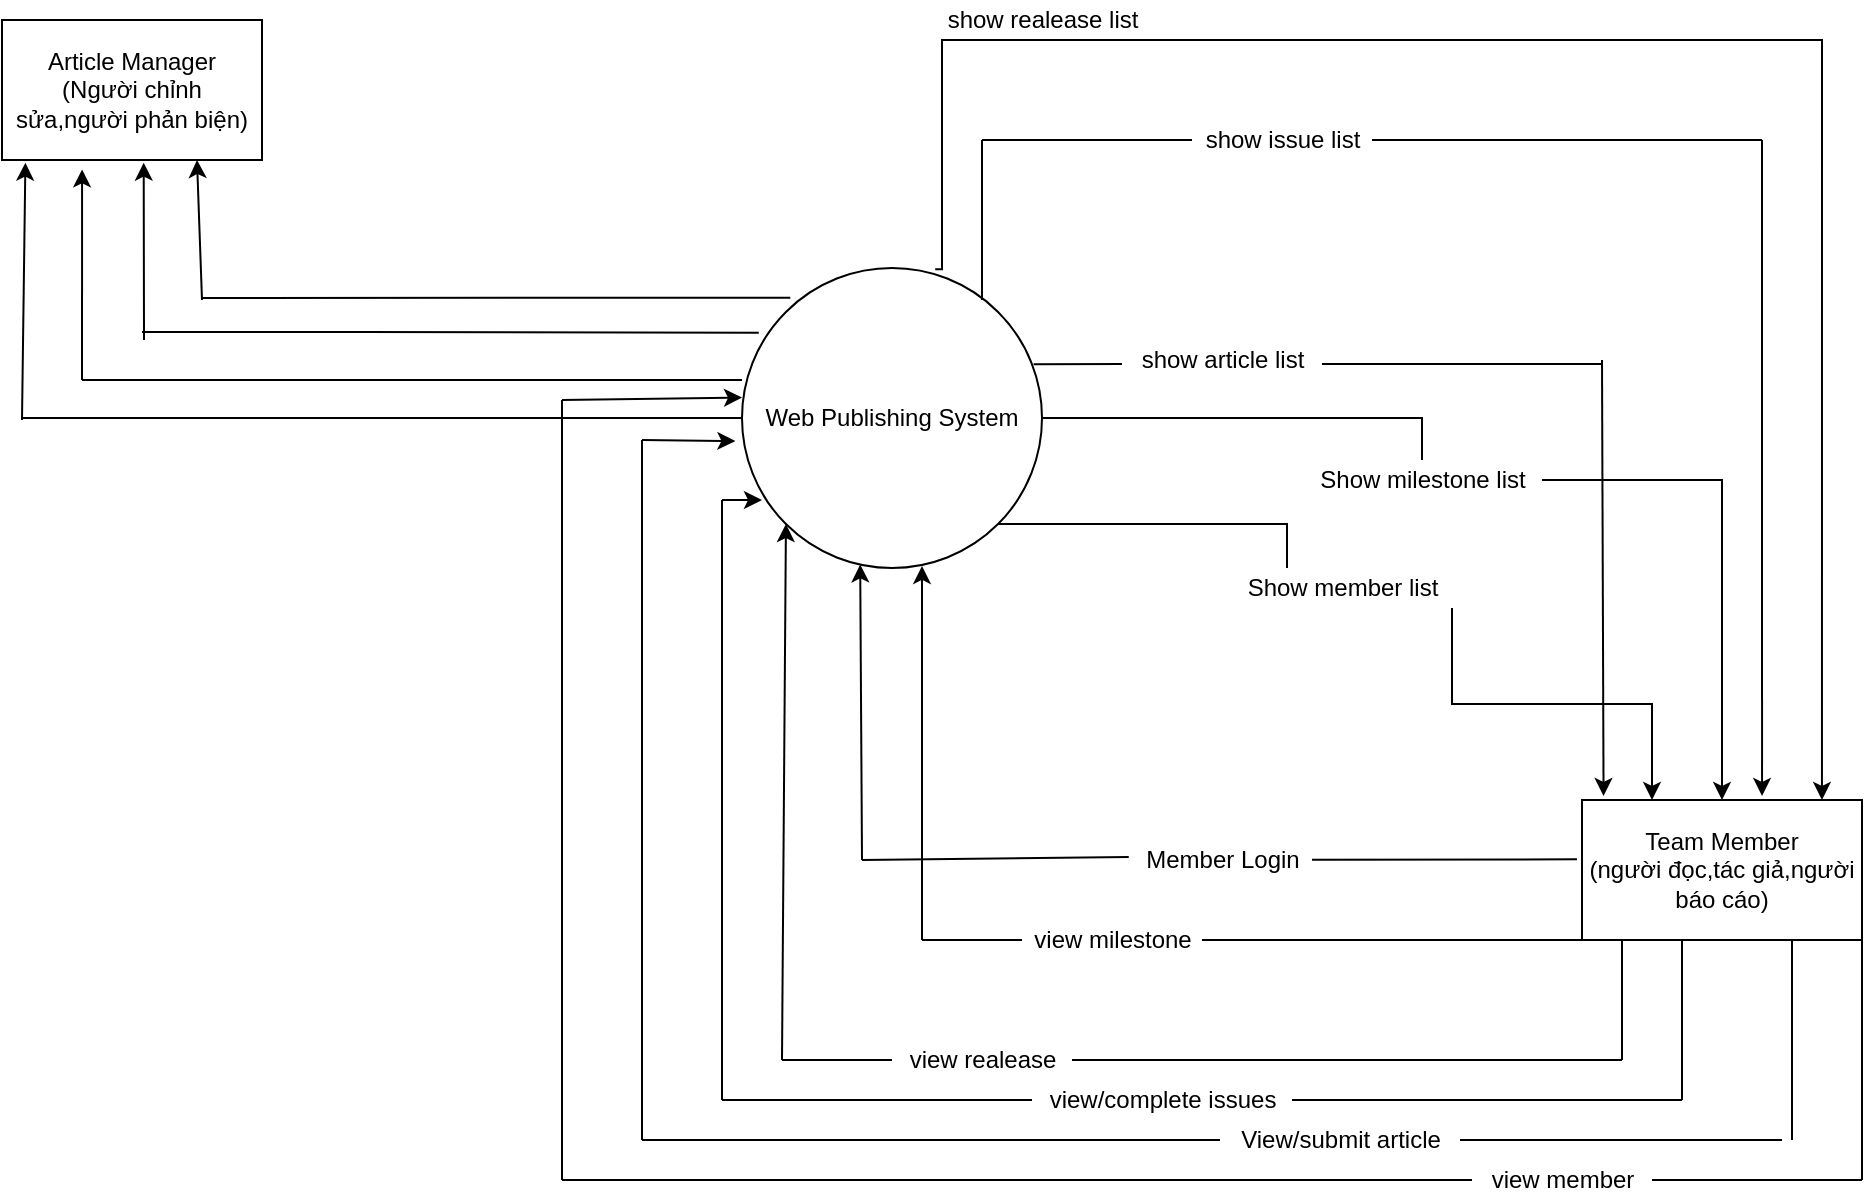<mxfile version="16.4.7" type="github">
  <diagram id="6a731a19-8d31-9384-78a2-239565b7b9f0" name="Page-1">
    <mxGraphModel dx="1185" dy="662" grid="1" gridSize="10" guides="1" tooltips="1" connect="1" arrows="1" fold="1" page="1" pageScale="1" pageWidth="1169" pageHeight="827" background="none" math="0" shadow="0">
      <root>
        <mxCell id="0" />
        <mxCell id="1" parent="0" />
        <mxCell id="uklguWaOaTbAUM6NMsWW-1550" style="edgeStyle=orthogonalEdgeStyle;rounded=0;orthogonalLoop=1;jettySize=auto;html=1;entryX=0.5;entryY=0;entryDx=0;entryDy=0;startArrow=none;" edge="1" parent="1" source="uklguWaOaTbAUM6NMsWW-1567" target="uklguWaOaTbAUM6NMsWW-1549">
          <mxGeometry relative="1" as="geometry" />
        </mxCell>
        <mxCell id="uklguWaOaTbAUM6NMsWW-1559" style="edgeStyle=orthogonalEdgeStyle;rounded=0;orthogonalLoop=1;jettySize=auto;html=1;exitX=1;exitY=1;exitDx=0;exitDy=0;entryX=0.25;entryY=0;entryDx=0;entryDy=0;startArrow=none;" edge="1" parent="1" source="uklguWaOaTbAUM6NMsWW-1565" target="uklguWaOaTbAUM6NMsWW-1549">
          <mxGeometry relative="1" as="geometry">
            <mxPoint x="990" y="520" as="targetPoint" />
          </mxGeometry>
        </mxCell>
        <mxCell id="uklguWaOaTbAUM6NMsWW-1560" style="edgeStyle=orthogonalEdgeStyle;rounded=0;orthogonalLoop=1;jettySize=auto;html=1;exitX=0.644;exitY=0.004;exitDx=0;exitDy=0;entryX=0.857;entryY=0;entryDx=0;entryDy=0;entryPerimeter=0;exitPerimeter=0;" edge="1" parent="1" source="uklguWaOaTbAUM6NMsWW-1546" target="uklguWaOaTbAUM6NMsWW-1549">
          <mxGeometry relative="1" as="geometry">
            <Array as="points">
              <mxPoint x="640" y="265" />
              <mxPoint x="640" y="150" />
              <mxPoint x="1080" y="150" />
            </Array>
          </mxGeometry>
        </mxCell>
        <mxCell id="uklguWaOaTbAUM6NMsWW-1546" value="Web Publishing System" style="ellipse;whiteSpace=wrap;html=1;aspect=fixed;" vertex="1" parent="1">
          <mxGeometry x="540" y="264" width="150" height="150" as="geometry" />
        </mxCell>
        <mxCell id="uklguWaOaTbAUM6NMsWW-1548" value="Article Manager&lt;br&gt;(Người chỉnh sửa,người phản biện)" style="rounded=0;whiteSpace=wrap;html=1;" vertex="1" parent="1">
          <mxGeometry x="170" y="140" width="130" height="70" as="geometry" />
        </mxCell>
        <mxCell id="uklguWaOaTbAUM6NMsWW-1549" value="Team Member&lt;br&gt;(người đọc,tác giả,người báo cáo)" style="rounded=0;whiteSpace=wrap;html=1;" vertex="1" parent="1">
          <mxGeometry x="960" y="530" width="140" height="70" as="geometry" />
        </mxCell>
        <mxCell id="uklguWaOaTbAUM6NMsWW-1563" value="" style="endArrow=none;html=1;rounded=0;startArrow=none;" edge="1" parent="1">
          <mxGeometry width="50" height="50" relative="1" as="geometry">
            <mxPoint x="830" y="312" as="sourcePoint" />
            <mxPoint x="970" y="312" as="targetPoint" />
            <Array as="points">
              <mxPoint x="880" y="312" />
            </Array>
          </mxGeometry>
        </mxCell>
        <mxCell id="uklguWaOaTbAUM6NMsWW-1564" value="" style="endArrow=classic;html=1;rounded=0;entryX=0.077;entryY=-0.029;entryDx=0;entryDy=0;entryPerimeter=0;" edge="1" parent="1" target="uklguWaOaTbAUM6NMsWW-1549">
          <mxGeometry width="50" height="50" relative="1" as="geometry">
            <mxPoint x="970" y="310" as="sourcePoint" />
            <mxPoint x="1000" y="320" as="targetPoint" />
          </mxGeometry>
        </mxCell>
        <mxCell id="uklguWaOaTbAUM6NMsWW-1565" value="Show member list" style="text;html=1;align=center;verticalAlign=middle;resizable=0;points=[];autosize=1;strokeColor=none;fillColor=none;" vertex="1" parent="1">
          <mxGeometry x="785" y="414" width="110" height="20" as="geometry" />
        </mxCell>
        <mxCell id="uklguWaOaTbAUM6NMsWW-1566" value="" style="edgeStyle=orthogonalEdgeStyle;rounded=0;orthogonalLoop=1;jettySize=auto;html=1;exitX=1;exitY=1;exitDx=0;exitDy=0;entryX=0.25;entryY=0;entryDx=0;entryDy=0;endArrow=none;" edge="1" parent="1" source="uklguWaOaTbAUM6NMsWW-1546" target="uklguWaOaTbAUM6NMsWW-1565">
          <mxGeometry relative="1" as="geometry">
            <mxPoint x="995" y="530" as="targetPoint" />
            <mxPoint x="668.033" y="392.033" as="sourcePoint" />
          </mxGeometry>
        </mxCell>
        <mxCell id="uklguWaOaTbAUM6NMsWW-1567" value="Show milestone list" style="text;html=1;align=center;verticalAlign=middle;resizable=0;points=[];autosize=1;strokeColor=none;fillColor=none;" vertex="1" parent="1">
          <mxGeometry x="820" y="360" width="120" height="20" as="geometry" />
        </mxCell>
        <mxCell id="uklguWaOaTbAUM6NMsWW-1568" value="" style="edgeStyle=orthogonalEdgeStyle;rounded=0;orthogonalLoop=1;jettySize=auto;html=1;entryX=0.5;entryY=0;entryDx=0;entryDy=0;endArrow=none;" edge="1" parent="1" source="uklguWaOaTbAUM6NMsWW-1546" target="uklguWaOaTbAUM6NMsWW-1567">
          <mxGeometry relative="1" as="geometry">
            <mxPoint x="690" y="339.0" as="sourcePoint" />
            <mxPoint x="1030" y="530" as="targetPoint" />
          </mxGeometry>
        </mxCell>
        <mxCell id="uklguWaOaTbAUM6NMsWW-1570" value="show article list" style="text;html=1;align=center;verticalAlign=middle;resizable=0;points=[];autosize=1;strokeColor=none;fillColor=none;" vertex="1" parent="1">
          <mxGeometry x="730" y="300" width="100" height="20" as="geometry" />
        </mxCell>
        <mxCell id="uklguWaOaTbAUM6NMsWW-1571" value="" style="endArrow=none;html=1;rounded=0;exitX=0.972;exitY=0.321;exitDx=0;exitDy=0;exitPerimeter=0;" edge="1" parent="1" source="uklguWaOaTbAUM6NMsWW-1546">
          <mxGeometry width="50" height="50" relative="1" as="geometry">
            <mxPoint x="685.8" y="312.15" as="sourcePoint" />
            <mxPoint x="730" y="312" as="targetPoint" />
          </mxGeometry>
        </mxCell>
        <mxCell id="uklguWaOaTbAUM6NMsWW-1579" value="show realease list" style="text;html=1;align=center;verticalAlign=middle;resizable=0;points=[];autosize=1;strokeColor=none;fillColor=none;" vertex="1" parent="1">
          <mxGeometry x="635" y="130" width="110" height="20" as="geometry" />
        </mxCell>
        <mxCell id="uklguWaOaTbAUM6NMsWW-1595" value="" style="endArrow=none;html=1;rounded=0;" edge="1" parent="1">
          <mxGeometry width="50" height="50" relative="1" as="geometry">
            <mxPoint x="1100" y="720" as="sourcePoint" />
            <mxPoint x="1100" y="600" as="targetPoint" />
          </mxGeometry>
        </mxCell>
        <mxCell id="uklguWaOaTbAUM6NMsWW-1596" value="" style="endArrow=none;html=1;rounded=0;startArrow=none;" edge="1" parent="1" source="uklguWaOaTbAUM6NMsWW-1613">
          <mxGeometry width="50" height="50" relative="1" as="geometry">
            <mxPoint x="450" y="720" as="sourcePoint" />
            <mxPoint x="1100" y="720" as="targetPoint" />
          </mxGeometry>
        </mxCell>
        <mxCell id="uklguWaOaTbAUM6NMsWW-1597" value="" style="endArrow=none;html=1;rounded=0;" edge="1" parent="1">
          <mxGeometry width="50" height="50" relative="1" as="geometry">
            <mxPoint x="450" y="720" as="sourcePoint" />
            <mxPoint x="450" y="330" as="targetPoint" />
          </mxGeometry>
        </mxCell>
        <mxCell id="uklguWaOaTbAUM6NMsWW-1598" value="" style="endArrow=classic;html=1;rounded=0;entryX=0;entryY=0.432;entryDx=0;entryDy=0;entryPerimeter=0;" edge="1" parent="1" target="uklguWaOaTbAUM6NMsWW-1546">
          <mxGeometry width="50" height="50" relative="1" as="geometry">
            <mxPoint x="450" y="330" as="sourcePoint" />
            <mxPoint x="500" y="310" as="targetPoint" />
          </mxGeometry>
        </mxCell>
        <mxCell id="uklguWaOaTbAUM6NMsWW-1599" value="" style="endArrow=none;html=1;rounded=0;entryX=0.75;entryY=1;entryDx=0;entryDy=0;" edge="1" parent="1" target="uklguWaOaTbAUM6NMsWW-1549">
          <mxGeometry width="50" height="50" relative="1" as="geometry">
            <mxPoint x="1065" y="700" as="sourcePoint" />
            <mxPoint x="1090" y="600" as="targetPoint" />
          </mxGeometry>
        </mxCell>
        <mxCell id="uklguWaOaTbAUM6NMsWW-1602" value="" style="endArrow=none;html=1;rounded=0;startArrow=none;" edge="1" parent="1" source="uklguWaOaTbAUM6NMsWW-1605">
          <mxGeometry width="50" height="50" relative="1" as="geometry">
            <mxPoint x="490" y="700" as="sourcePoint" />
            <mxPoint x="1060" y="700" as="targetPoint" />
          </mxGeometry>
        </mxCell>
        <mxCell id="uklguWaOaTbAUM6NMsWW-1603" value="" style="endArrow=none;html=1;rounded=0;" edge="1" parent="1">
          <mxGeometry width="50" height="50" relative="1" as="geometry">
            <mxPoint x="490" y="700" as="sourcePoint" />
            <mxPoint x="490" y="350" as="targetPoint" />
          </mxGeometry>
        </mxCell>
        <mxCell id="uklguWaOaTbAUM6NMsWW-1604" value="" style="endArrow=classic;html=1;rounded=0;entryX=-0.022;entryY=0.577;entryDx=0;entryDy=0;entryPerimeter=0;" edge="1" parent="1" target="uklguWaOaTbAUM6NMsWW-1546">
          <mxGeometry width="50" height="50" relative="1" as="geometry">
            <mxPoint x="490" y="350" as="sourcePoint" />
            <mxPoint x="540" y="340" as="targetPoint" />
          </mxGeometry>
        </mxCell>
        <mxCell id="uklguWaOaTbAUM6NMsWW-1605" value="View/submit article" style="text;html=1;align=center;verticalAlign=middle;resizable=0;points=[];autosize=1;strokeColor=none;fillColor=none;" vertex="1" parent="1">
          <mxGeometry x="779" y="690" width="120" height="20" as="geometry" />
        </mxCell>
        <mxCell id="uklguWaOaTbAUM6NMsWW-1606" value="" style="endArrow=none;html=1;rounded=0;" edge="1" parent="1" target="uklguWaOaTbAUM6NMsWW-1605">
          <mxGeometry width="50" height="50" relative="1" as="geometry">
            <mxPoint x="490" y="700" as="sourcePoint" />
            <mxPoint x="1060" y="700" as="targetPoint" />
          </mxGeometry>
        </mxCell>
        <mxCell id="uklguWaOaTbAUM6NMsWW-1607" value="" style="endArrow=none;html=1;rounded=0;" edge="1" parent="1">
          <mxGeometry width="50" height="50" relative="1" as="geometry">
            <mxPoint x="1010" y="680" as="sourcePoint" />
            <mxPoint x="1010" y="600" as="targetPoint" />
          </mxGeometry>
        </mxCell>
        <mxCell id="uklguWaOaTbAUM6NMsWW-1608" value="" style="endArrow=none;html=1;rounded=0;startArrow=none;" edge="1" parent="1" source="uklguWaOaTbAUM6NMsWW-1611">
          <mxGeometry width="50" height="50" relative="1" as="geometry">
            <mxPoint x="530" y="680" as="sourcePoint" />
            <mxPoint x="1010" y="680" as="targetPoint" />
          </mxGeometry>
        </mxCell>
        <mxCell id="uklguWaOaTbAUM6NMsWW-1609" value="" style="endArrow=none;html=1;rounded=0;" edge="1" parent="1">
          <mxGeometry width="50" height="50" relative="1" as="geometry">
            <mxPoint x="530" y="680" as="sourcePoint" />
            <mxPoint x="530" y="380" as="targetPoint" />
          </mxGeometry>
        </mxCell>
        <mxCell id="uklguWaOaTbAUM6NMsWW-1610" value="" style="endArrow=classic;html=1;rounded=0;" edge="1" parent="1">
          <mxGeometry width="50" height="50" relative="1" as="geometry">
            <mxPoint x="530" y="380" as="sourcePoint" />
            <mxPoint x="550" y="380" as="targetPoint" />
          </mxGeometry>
        </mxCell>
        <mxCell id="uklguWaOaTbAUM6NMsWW-1611" value="view/complete issues" style="text;html=1;align=center;verticalAlign=middle;resizable=0;points=[];autosize=1;strokeColor=none;fillColor=none;" vertex="1" parent="1">
          <mxGeometry x="685" y="670" width="130" height="20" as="geometry" />
        </mxCell>
        <mxCell id="uklguWaOaTbAUM6NMsWW-1612" value="" style="endArrow=none;html=1;rounded=0;" edge="1" parent="1" target="uklguWaOaTbAUM6NMsWW-1611">
          <mxGeometry width="50" height="50" relative="1" as="geometry">
            <mxPoint x="530" y="680" as="sourcePoint" />
            <mxPoint x="1010" y="680" as="targetPoint" />
          </mxGeometry>
        </mxCell>
        <mxCell id="uklguWaOaTbAUM6NMsWW-1613" value="view member" style="text;html=1;align=center;verticalAlign=middle;resizable=0;points=[];autosize=1;strokeColor=none;fillColor=none;" vertex="1" parent="1">
          <mxGeometry x="905" y="710" width="90" height="20" as="geometry" />
        </mxCell>
        <mxCell id="uklguWaOaTbAUM6NMsWW-1614" value="" style="endArrow=none;html=1;rounded=0;" edge="1" parent="1" target="uklguWaOaTbAUM6NMsWW-1613">
          <mxGeometry width="50" height="50" relative="1" as="geometry">
            <mxPoint x="450" y="720" as="sourcePoint" />
            <mxPoint x="1100" y="720" as="targetPoint" />
          </mxGeometry>
        </mxCell>
        <mxCell id="uklguWaOaTbAUM6NMsWW-1618" value="" style="endArrow=none;html=1;rounded=0;entryX=-0.018;entryY=0.424;entryDx=0;entryDy=0;entryPerimeter=0;startArrow=none;" edge="1" parent="1" source="uklguWaOaTbAUM6NMsWW-1620" target="uklguWaOaTbAUM6NMsWW-1549">
          <mxGeometry width="50" height="50" relative="1" as="geometry">
            <mxPoint x="600" y="560" as="sourcePoint" />
            <mxPoint x="960" y="540" as="targetPoint" />
          </mxGeometry>
        </mxCell>
        <mxCell id="uklguWaOaTbAUM6NMsWW-1619" value="" style="endArrow=classic;html=1;rounded=0;entryX=0.394;entryY=0.988;entryDx=0;entryDy=0;entryPerimeter=0;" edge="1" parent="1" target="uklguWaOaTbAUM6NMsWW-1546">
          <mxGeometry width="50" height="50" relative="1" as="geometry">
            <mxPoint x="600" y="560" as="sourcePoint" />
            <mxPoint x="650" y="510" as="targetPoint" />
          </mxGeometry>
        </mxCell>
        <mxCell id="uklguWaOaTbAUM6NMsWW-1620" value="Member Login" style="text;html=1;align=center;verticalAlign=middle;resizable=0;points=[];autosize=1;strokeColor=none;fillColor=none;rotation=0;" vertex="1" parent="1">
          <mxGeometry x="735" y="550" width="90" height="20" as="geometry" />
        </mxCell>
        <mxCell id="uklguWaOaTbAUM6NMsWW-1621" value="" style="endArrow=none;html=1;rounded=0;entryX=-0.018;entryY=0.424;entryDx=0;entryDy=0;entryPerimeter=0;" edge="1" parent="1" target="uklguWaOaTbAUM6NMsWW-1620">
          <mxGeometry width="50" height="50" relative="1" as="geometry">
            <mxPoint x="600" y="560" as="sourcePoint" />
            <mxPoint x="957.48" y="559.68" as="targetPoint" />
          </mxGeometry>
        </mxCell>
        <mxCell id="uklguWaOaTbAUM6NMsWW-1622" value="" style="endArrow=none;html=1;rounded=0;" edge="1" parent="1">
          <mxGeometry width="50" height="50" relative="1" as="geometry">
            <mxPoint x="660" y="280" as="sourcePoint" />
            <mxPoint x="660" y="200" as="targetPoint" />
          </mxGeometry>
        </mxCell>
        <mxCell id="uklguWaOaTbAUM6NMsWW-1623" value="" style="endArrow=none;html=1;rounded=0;startArrow=none;" edge="1" parent="1" source="uklguWaOaTbAUM6NMsWW-1625">
          <mxGeometry width="50" height="50" relative="1" as="geometry">
            <mxPoint x="660" y="200" as="sourcePoint" />
            <mxPoint x="1050" y="200" as="targetPoint" />
          </mxGeometry>
        </mxCell>
        <mxCell id="uklguWaOaTbAUM6NMsWW-1624" value="" style="endArrow=classic;html=1;rounded=0;entryX=0.643;entryY=-0.029;entryDx=0;entryDy=0;entryPerimeter=0;" edge="1" parent="1" target="uklguWaOaTbAUM6NMsWW-1549">
          <mxGeometry width="50" height="50" relative="1" as="geometry">
            <mxPoint x="1050" y="200" as="sourcePoint" />
            <mxPoint x="1100" y="200" as="targetPoint" />
          </mxGeometry>
        </mxCell>
        <mxCell id="uklguWaOaTbAUM6NMsWW-1625" value="show issue list" style="text;html=1;align=center;verticalAlign=middle;resizable=0;points=[];autosize=1;strokeColor=none;fillColor=none;" vertex="1" parent="1">
          <mxGeometry x="765" y="190" width="90" height="20" as="geometry" />
        </mxCell>
        <mxCell id="uklguWaOaTbAUM6NMsWW-1626" value="" style="endArrow=none;html=1;rounded=0;" edge="1" parent="1" target="uklguWaOaTbAUM6NMsWW-1625">
          <mxGeometry width="50" height="50" relative="1" as="geometry">
            <mxPoint x="660" y="200.0" as="sourcePoint" />
            <mxPoint x="1050" y="200.0" as="targetPoint" />
          </mxGeometry>
        </mxCell>
        <mxCell id="uklguWaOaTbAUM6NMsWW-1627" value="" style="endArrow=none;html=1;rounded=0;startArrow=none;" edge="1" parent="1" source="uklguWaOaTbAUM6NMsWW-1629">
          <mxGeometry width="50" height="50" relative="1" as="geometry">
            <mxPoint x="630" y="600" as="sourcePoint" />
            <mxPoint x="960" y="600" as="targetPoint" />
          </mxGeometry>
        </mxCell>
        <mxCell id="uklguWaOaTbAUM6NMsWW-1628" value="" style="endArrow=classic;html=1;rounded=0;entryX=0.6;entryY=0.993;entryDx=0;entryDy=0;entryPerimeter=0;" edge="1" parent="1" target="uklguWaOaTbAUM6NMsWW-1546">
          <mxGeometry width="50" height="50" relative="1" as="geometry">
            <mxPoint x="630" y="600" as="sourcePoint" />
            <mxPoint x="680" y="550" as="targetPoint" />
          </mxGeometry>
        </mxCell>
        <mxCell id="uklguWaOaTbAUM6NMsWW-1629" value="view milestone" style="text;html=1;align=center;verticalAlign=middle;resizable=0;points=[];autosize=1;strokeColor=none;fillColor=none;" vertex="1" parent="1">
          <mxGeometry x="680" y="590" width="90" height="20" as="geometry" />
        </mxCell>
        <mxCell id="uklguWaOaTbAUM6NMsWW-1630" value="" style="endArrow=none;html=1;rounded=0;" edge="1" parent="1" target="uklguWaOaTbAUM6NMsWW-1629">
          <mxGeometry width="50" height="50" relative="1" as="geometry">
            <mxPoint x="630" y="600" as="sourcePoint" />
            <mxPoint x="960" y="600" as="targetPoint" />
          </mxGeometry>
        </mxCell>
        <mxCell id="uklguWaOaTbAUM6NMsWW-1631" value="" style="endArrow=none;html=1;rounded=0;" edge="1" parent="1">
          <mxGeometry width="50" height="50" relative="1" as="geometry">
            <mxPoint x="980" y="660" as="sourcePoint" />
            <mxPoint x="980" y="600" as="targetPoint" />
          </mxGeometry>
        </mxCell>
        <mxCell id="uklguWaOaTbAUM6NMsWW-1632" value="" style="endArrow=none;html=1;rounded=0;startArrow=none;" edge="1" parent="1" source="uklguWaOaTbAUM6NMsWW-1634">
          <mxGeometry width="50" height="50" relative="1" as="geometry">
            <mxPoint x="560" y="660" as="sourcePoint" />
            <mxPoint x="980" y="660" as="targetPoint" />
          </mxGeometry>
        </mxCell>
        <mxCell id="uklguWaOaTbAUM6NMsWW-1633" value="" style="endArrow=classic;html=1;rounded=0;entryX=0;entryY=1;entryDx=0;entryDy=0;" edge="1" parent="1" target="uklguWaOaTbAUM6NMsWW-1546">
          <mxGeometry width="50" height="50" relative="1" as="geometry">
            <mxPoint x="560" y="660" as="sourcePoint" />
            <mxPoint x="610" y="610" as="targetPoint" />
          </mxGeometry>
        </mxCell>
        <mxCell id="uklguWaOaTbAUM6NMsWW-1634" value="view realease" style="text;html=1;align=center;verticalAlign=middle;resizable=0;points=[];autosize=1;strokeColor=none;fillColor=none;" vertex="1" parent="1">
          <mxGeometry x="615" y="650" width="90" height="20" as="geometry" />
        </mxCell>
        <mxCell id="uklguWaOaTbAUM6NMsWW-1635" value="" style="endArrow=none;html=1;rounded=0;" edge="1" parent="1" target="uklguWaOaTbAUM6NMsWW-1634">
          <mxGeometry width="50" height="50" relative="1" as="geometry">
            <mxPoint x="560" y="660" as="sourcePoint" />
            <mxPoint x="980" y="660" as="targetPoint" />
          </mxGeometry>
        </mxCell>
        <mxCell id="uklguWaOaTbAUM6NMsWW-1636" value="" style="endArrow=none;html=1;rounded=0;entryX=0;entryY=0.5;entryDx=0;entryDy=0;" edge="1" parent="1" target="uklguWaOaTbAUM6NMsWW-1546">
          <mxGeometry width="50" height="50" relative="1" as="geometry">
            <mxPoint x="180" y="339" as="sourcePoint" />
            <mxPoint x="540" y="290" as="targetPoint" />
          </mxGeometry>
        </mxCell>
        <mxCell id="uklguWaOaTbAUM6NMsWW-1637" value="" style="endArrow=classic;html=1;rounded=0;entryX=0.09;entryY=1.019;entryDx=0;entryDy=0;entryPerimeter=0;" edge="1" parent="1" target="uklguWaOaTbAUM6NMsWW-1548">
          <mxGeometry width="50" height="50" relative="1" as="geometry">
            <mxPoint x="180" y="340" as="sourcePoint" />
            <mxPoint x="182" y="220" as="targetPoint" />
          </mxGeometry>
        </mxCell>
        <mxCell id="uklguWaOaTbAUM6NMsWW-1638" value="" style="endArrow=none;html=1;rounded=0;entryX=0;entryY=0.373;entryDx=0;entryDy=0;entryPerimeter=0;" edge="1" parent="1" target="uklguWaOaTbAUM6NMsWW-1546">
          <mxGeometry width="50" height="50" relative="1" as="geometry">
            <mxPoint x="210" y="320" as="sourcePoint" />
            <mxPoint x="540" y="270" as="targetPoint" />
          </mxGeometry>
        </mxCell>
        <mxCell id="uklguWaOaTbAUM6NMsWW-1639" value="" style="endArrow=classic;html=1;rounded=0;entryX=0.308;entryY=1.067;entryDx=0;entryDy=0;entryPerimeter=0;" edge="1" parent="1" target="uklguWaOaTbAUM6NMsWW-1548">
          <mxGeometry width="50" height="50" relative="1" as="geometry">
            <mxPoint x="210" y="320" as="sourcePoint" />
            <mxPoint x="260" y="270" as="targetPoint" />
          </mxGeometry>
        </mxCell>
        <mxCell id="uklguWaOaTbAUM6NMsWW-1640" value="" style="endArrow=none;html=1;rounded=0;entryX=0.056;entryY=0.216;entryDx=0;entryDy=0;entryPerimeter=0;" edge="1" parent="1" target="uklguWaOaTbAUM6NMsWW-1546">
          <mxGeometry width="50" height="50" relative="1" as="geometry">
            <mxPoint x="240" y="296" as="sourcePoint" />
            <mxPoint x="550" y="290" as="targetPoint" />
            <Array as="points">
              <mxPoint x="350" y="296" />
            </Array>
          </mxGeometry>
        </mxCell>
        <mxCell id="uklguWaOaTbAUM6NMsWW-1642" value="" style="endArrow=classic;html=1;rounded=0;entryX=0.545;entryY=1.019;entryDx=0;entryDy=0;entryPerimeter=0;" edge="1" parent="1" target="uklguWaOaTbAUM6NMsWW-1548">
          <mxGeometry width="50" height="50" relative="1" as="geometry">
            <mxPoint x="241" y="290" as="sourcePoint" />
            <mxPoint x="320" y="230" as="targetPoint" />
            <Array as="points">
              <mxPoint x="241" y="300" />
            </Array>
          </mxGeometry>
        </mxCell>
        <mxCell id="uklguWaOaTbAUM6NMsWW-1644" value="" style="endArrow=none;html=1;rounded=0;entryX=0.161;entryY=0.099;entryDx=0;entryDy=0;entryPerimeter=0;" edge="1" parent="1" target="uklguWaOaTbAUM6NMsWW-1546">
          <mxGeometry width="50" height="50" relative="1" as="geometry">
            <mxPoint x="270" y="279" as="sourcePoint" />
            <mxPoint x="570" y="230" as="targetPoint" />
          </mxGeometry>
        </mxCell>
        <mxCell id="uklguWaOaTbAUM6NMsWW-1645" value="" style="endArrow=classic;html=1;rounded=0;entryX=0.75;entryY=1;entryDx=0;entryDy=0;" edge="1" parent="1" target="uklguWaOaTbAUM6NMsWW-1548">
          <mxGeometry width="50" height="50" relative="1" as="geometry">
            <mxPoint x="270" y="280" as="sourcePoint" />
            <mxPoint x="320" y="230" as="targetPoint" />
          </mxGeometry>
        </mxCell>
      </root>
    </mxGraphModel>
  </diagram>
</mxfile>
